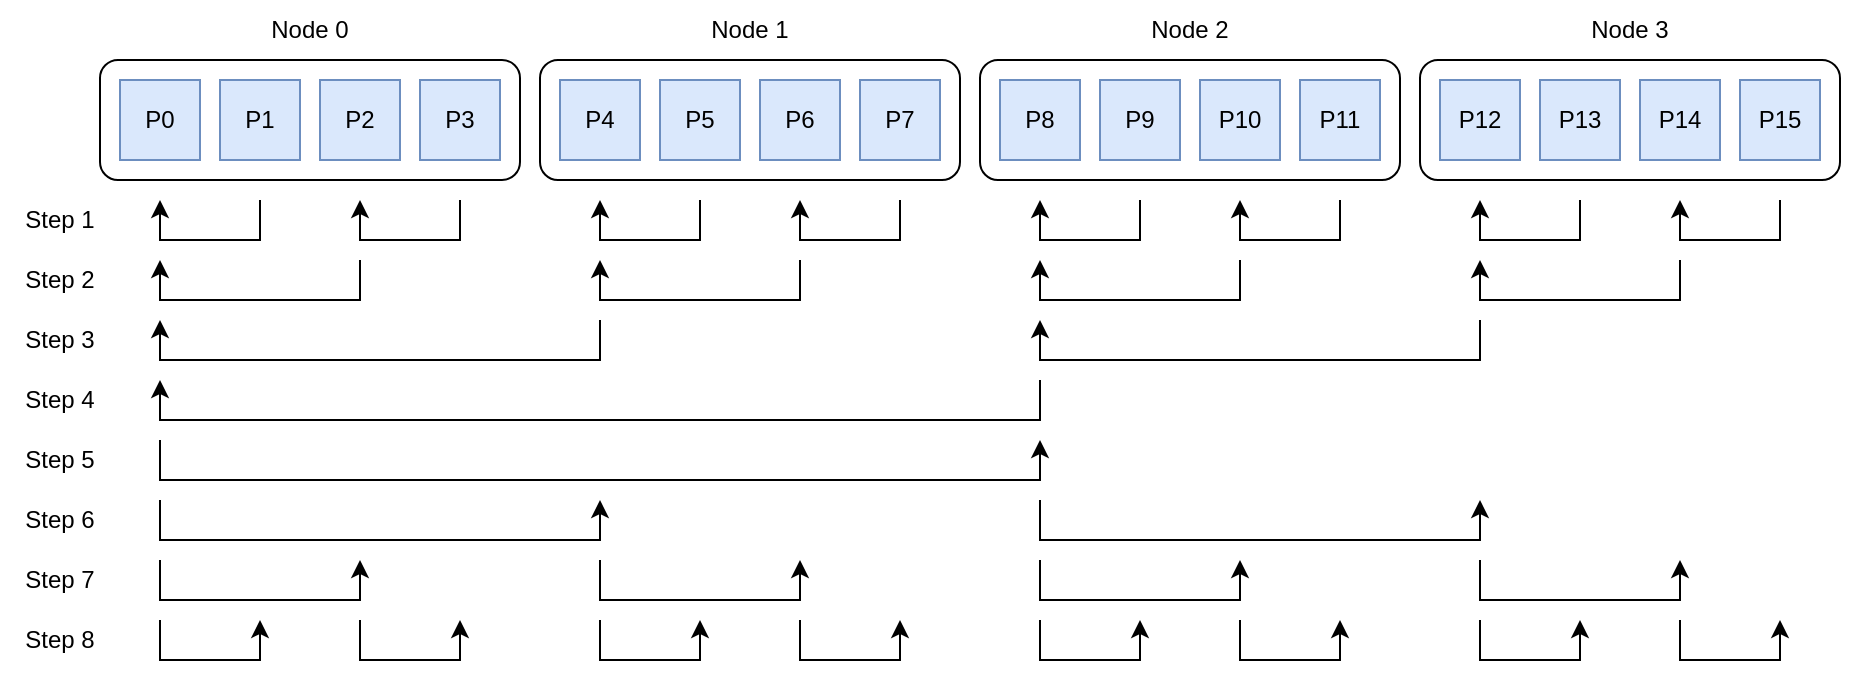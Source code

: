<mxfile version="16.1.2" type="device"><diagram id="hLQtz1ATKkVMvq6vqvcL" name="Page-1"><mxGraphModel dx="782" dy="579" grid="1" gridSize="10" guides="1" tooltips="1" connect="1" arrows="1" fold="1" page="1" pageScale="1" pageWidth="850" pageHeight="1100" math="0" shadow="0"><root><mxCell id="0"/><mxCell id="1" parent="0"/><mxCell id="Z9eOBr0asLG1P6KpHKeS-67" value="" style="rounded=1;whiteSpace=wrap;html=1;fillColor=none;strokeColor=none;" vertex="1" parent="1"><mxGeometry x="30" y="80" width="920" height="340" as="geometry"/></mxCell><mxCell id="Z9eOBr0asLG1P6KpHKeS-15" value="" style="rounded=1;whiteSpace=wrap;html=1;fillColor=none;" vertex="1" parent="1"><mxGeometry x="510" y="110" width="210" height="60" as="geometry"/></mxCell><mxCell id="Z9eOBr0asLG1P6KpHKeS-14" value="" style="rounded=1;whiteSpace=wrap;html=1;fillColor=none;" vertex="1" parent="1"><mxGeometry x="290" y="110" width="210" height="60" as="geometry"/></mxCell><mxCell id="Z9eOBr0asLG1P6KpHKeS-13" value="" style="rounded=1;whiteSpace=wrap;html=1;fillColor=none;" vertex="1" parent="1"><mxGeometry x="70" y="110" width="210" height="60" as="geometry"/></mxCell><mxCell id="Z9eOBr0asLG1P6KpHKeS-1" value="P0" style="rounded=0;whiteSpace=wrap;html=1;fillColor=#dae8fc;strokeColor=#6c8ebf;" vertex="1" parent="1"><mxGeometry x="80" y="120" width="40" height="40" as="geometry"/></mxCell><mxCell id="Z9eOBr0asLG1P6KpHKeS-2" value="P1" style="rounded=0;whiteSpace=wrap;html=1;fillColor=#dae8fc;strokeColor=#6c8ebf;" vertex="1" parent="1"><mxGeometry x="130" y="120" width="40" height="40" as="geometry"/></mxCell><mxCell id="Z9eOBr0asLG1P6KpHKeS-3" value="P2" style="rounded=0;whiteSpace=wrap;html=1;fillColor=#dae8fc;strokeColor=#6c8ebf;" vertex="1" parent="1"><mxGeometry x="180" y="120" width="40" height="40" as="geometry"/></mxCell><mxCell id="Z9eOBr0asLG1P6KpHKeS-4" value="P3" style="rounded=0;whiteSpace=wrap;html=1;fillColor=#dae8fc;strokeColor=#6c8ebf;" vertex="1" parent="1"><mxGeometry x="230" y="120" width="40" height="40" as="geometry"/></mxCell><mxCell id="Z9eOBr0asLG1P6KpHKeS-5" value="P4" style="rounded=0;whiteSpace=wrap;html=1;fillColor=#dae8fc;strokeColor=#6c8ebf;" vertex="1" parent="1"><mxGeometry x="300" y="120" width="40" height="40" as="geometry"/></mxCell><mxCell id="Z9eOBr0asLG1P6KpHKeS-6" value="P5" style="rounded=0;whiteSpace=wrap;html=1;fillColor=#dae8fc;strokeColor=#6c8ebf;" vertex="1" parent="1"><mxGeometry x="350" y="120" width="40" height="40" as="geometry"/></mxCell><mxCell id="Z9eOBr0asLG1P6KpHKeS-7" value="P6" style="rounded=0;whiteSpace=wrap;html=1;fillColor=#dae8fc;strokeColor=#6c8ebf;" vertex="1" parent="1"><mxGeometry x="400" y="120" width="40" height="40" as="geometry"/></mxCell><mxCell id="Z9eOBr0asLG1P6KpHKeS-8" value="P7" style="rounded=0;whiteSpace=wrap;html=1;fillColor=#dae8fc;strokeColor=#6c8ebf;" vertex="1" parent="1"><mxGeometry x="450" y="120" width="40" height="40" as="geometry"/></mxCell><mxCell id="Z9eOBr0asLG1P6KpHKeS-9" value="P8" style="rounded=0;whiteSpace=wrap;html=1;fillColor=#dae8fc;strokeColor=#6c8ebf;" vertex="1" parent="1"><mxGeometry x="520" y="120" width="40" height="40" as="geometry"/></mxCell><mxCell id="Z9eOBr0asLG1P6KpHKeS-10" value="P9" style="rounded=0;whiteSpace=wrap;html=1;fillColor=#dae8fc;strokeColor=#6c8ebf;" vertex="1" parent="1"><mxGeometry x="570" y="120" width="40" height="40" as="geometry"/></mxCell><mxCell id="Z9eOBr0asLG1P6KpHKeS-11" value="P10" style="rounded=0;whiteSpace=wrap;html=1;fillColor=#dae8fc;strokeColor=#6c8ebf;" vertex="1" parent="1"><mxGeometry x="620" y="120" width="40" height="40" as="geometry"/></mxCell><mxCell id="Z9eOBr0asLG1P6KpHKeS-12" value="P11" style="rounded=0;whiteSpace=wrap;html=1;fillColor=#dae8fc;strokeColor=#6c8ebf;" vertex="1" parent="1"><mxGeometry x="670" y="120" width="40" height="40" as="geometry"/></mxCell><mxCell id="Z9eOBr0asLG1P6KpHKeS-16" value="Node 0" style="text;html=1;strokeColor=none;fillColor=none;align=center;verticalAlign=middle;whiteSpace=wrap;rounded=0;" vertex="1" parent="1"><mxGeometry x="145" y="80" width="60" height="30" as="geometry"/></mxCell><mxCell id="Z9eOBr0asLG1P6KpHKeS-17" value="Node 1" style="text;html=1;strokeColor=none;fillColor=none;align=center;verticalAlign=middle;whiteSpace=wrap;rounded=0;" vertex="1" parent="1"><mxGeometry x="365" y="80" width="60" height="30" as="geometry"/></mxCell><mxCell id="Z9eOBr0asLG1P6KpHKeS-18" value="Node 2" style="text;html=1;strokeColor=none;fillColor=none;align=center;verticalAlign=middle;whiteSpace=wrap;rounded=0;" vertex="1" parent="1"><mxGeometry x="585" y="80" width="60" height="30" as="geometry"/></mxCell><mxCell id="Z9eOBr0asLG1P6KpHKeS-23" value="Step 1" style="text;html=1;strokeColor=none;fillColor=none;align=center;verticalAlign=middle;whiteSpace=wrap;rounded=0;" vertex="1" parent="1"><mxGeometry x="20" y="180" width="60" height="20" as="geometry"/></mxCell><mxCell id="Z9eOBr0asLG1P6KpHKeS-24" value="" style="endArrow=classic;html=1;rounded=0;" edge="1" parent="1"><mxGeometry width="50" height="50" relative="1" as="geometry"><mxPoint x="150" y="180" as="sourcePoint"/><mxPoint x="100" y="180" as="targetPoint"/><Array as="points"><mxPoint x="150" y="200"/><mxPoint x="100" y="200"/></Array></mxGeometry></mxCell><mxCell id="Z9eOBr0asLG1P6KpHKeS-25" value="" style="endArrow=classic;html=1;rounded=0;" edge="1" parent="1"><mxGeometry width="50" height="50" relative="1" as="geometry"><mxPoint x="250" y="180" as="sourcePoint"/><mxPoint x="200" y="180" as="targetPoint"/><Array as="points"><mxPoint x="250" y="200"/><mxPoint x="200" y="200"/></Array></mxGeometry></mxCell><mxCell id="Z9eOBr0asLG1P6KpHKeS-26" value="" style="endArrow=classic;html=1;rounded=0;" edge="1" parent="1"><mxGeometry width="50" height="50" relative="1" as="geometry"><mxPoint x="370" y="180" as="sourcePoint"/><mxPoint x="320" y="180" as="targetPoint"/><Array as="points"><mxPoint x="370" y="200"/><mxPoint x="320" y="200"/></Array></mxGeometry></mxCell><mxCell id="Z9eOBr0asLG1P6KpHKeS-27" value="" style="endArrow=classic;html=1;rounded=0;" edge="1" parent="1"><mxGeometry width="50" height="50" relative="1" as="geometry"><mxPoint x="470" y="180" as="sourcePoint"/><mxPoint x="420" y="180" as="targetPoint"/><Array as="points"><mxPoint x="470" y="200"/><mxPoint x="420" y="200"/></Array></mxGeometry></mxCell><mxCell id="Z9eOBr0asLG1P6KpHKeS-28" value="" style="endArrow=classic;html=1;rounded=0;" edge="1" parent="1"><mxGeometry width="50" height="50" relative="1" as="geometry"><mxPoint x="590" y="180" as="sourcePoint"/><mxPoint x="540" y="180" as="targetPoint"/><Array as="points"><mxPoint x="590" y="200"/><mxPoint x="540" y="200"/></Array></mxGeometry></mxCell><mxCell id="Z9eOBr0asLG1P6KpHKeS-29" value="" style="endArrow=classic;html=1;rounded=0;" edge="1" parent="1"><mxGeometry width="50" height="50" relative="1" as="geometry"><mxPoint x="690" y="180" as="sourcePoint"/><mxPoint x="640" y="180" as="targetPoint"/><Array as="points"><mxPoint x="690" y="200"/><mxPoint x="640" y="200"/></Array></mxGeometry></mxCell><mxCell id="Z9eOBr0asLG1P6KpHKeS-30" value="Step 2" style="text;html=1;strokeColor=none;fillColor=none;align=center;verticalAlign=middle;whiteSpace=wrap;rounded=0;" vertex="1" parent="1"><mxGeometry x="20" y="210" width="60" height="20" as="geometry"/></mxCell><mxCell id="Z9eOBr0asLG1P6KpHKeS-31" value="" style="endArrow=classic;html=1;rounded=0;" edge="1" parent="1"><mxGeometry width="50" height="50" relative="1" as="geometry"><mxPoint x="200" y="210" as="sourcePoint"/><mxPoint x="100" y="210" as="targetPoint"/><Array as="points"><mxPoint x="200" y="230"/><mxPoint x="100" y="230"/></Array></mxGeometry></mxCell><mxCell id="Z9eOBr0asLG1P6KpHKeS-32" value="" style="endArrow=classic;html=1;rounded=0;" edge="1" parent="1"><mxGeometry width="50" height="50" relative="1" as="geometry"><mxPoint x="420" y="210" as="sourcePoint"/><mxPoint x="320" y="210" as="targetPoint"/><Array as="points"><mxPoint x="420" y="230"/><mxPoint x="320" y="230"/></Array></mxGeometry></mxCell><mxCell id="Z9eOBr0asLG1P6KpHKeS-33" value="" style="endArrow=classic;html=1;rounded=0;" edge="1" parent="1"><mxGeometry width="50" height="50" relative="1" as="geometry"><mxPoint x="640" y="210" as="sourcePoint"/><mxPoint x="540" y="210" as="targetPoint"/><Array as="points"><mxPoint x="640" y="230"/><mxPoint x="540" y="230"/></Array></mxGeometry></mxCell><mxCell id="Z9eOBr0asLG1P6KpHKeS-34" value="Step 3" style="text;html=1;strokeColor=none;fillColor=none;align=center;verticalAlign=middle;whiteSpace=wrap;rounded=0;" vertex="1" parent="1"><mxGeometry x="20" y="240" width="60" height="20" as="geometry"/></mxCell><mxCell id="Z9eOBr0asLG1P6KpHKeS-35" value="" style="rounded=1;whiteSpace=wrap;html=1;fillColor=none;" vertex="1" parent="1"><mxGeometry x="730" y="110" width="210" height="60" as="geometry"/></mxCell><mxCell id="Z9eOBr0asLG1P6KpHKeS-36" value="P12" style="rounded=0;whiteSpace=wrap;html=1;fillColor=#dae8fc;strokeColor=#6c8ebf;" vertex="1" parent="1"><mxGeometry x="740" y="120" width="40" height="40" as="geometry"/></mxCell><mxCell id="Z9eOBr0asLG1P6KpHKeS-37" value="P13" style="rounded=0;whiteSpace=wrap;html=1;fillColor=#dae8fc;strokeColor=#6c8ebf;" vertex="1" parent="1"><mxGeometry x="790" y="120" width="40" height="40" as="geometry"/></mxCell><mxCell id="Z9eOBr0asLG1P6KpHKeS-38" value="P14" style="rounded=0;whiteSpace=wrap;html=1;fillColor=#dae8fc;strokeColor=#6c8ebf;" vertex="1" parent="1"><mxGeometry x="840" y="120" width="40" height="40" as="geometry"/></mxCell><mxCell id="Z9eOBr0asLG1P6KpHKeS-39" value="P15" style="rounded=0;whiteSpace=wrap;html=1;fillColor=#dae8fc;strokeColor=#6c8ebf;" vertex="1" parent="1"><mxGeometry x="890" y="120" width="40" height="40" as="geometry"/></mxCell><mxCell id="Z9eOBr0asLG1P6KpHKeS-40" value="Node 3" style="text;html=1;strokeColor=none;fillColor=none;align=center;verticalAlign=middle;whiteSpace=wrap;rounded=0;" vertex="1" parent="1"><mxGeometry x="805" y="80" width="60" height="30" as="geometry"/></mxCell><mxCell id="Z9eOBr0asLG1P6KpHKeS-41" value="" style="endArrow=classic;html=1;rounded=0;" edge="1" parent="1"><mxGeometry width="50" height="50" relative="1" as="geometry"><mxPoint x="810" y="180" as="sourcePoint"/><mxPoint x="760" y="180" as="targetPoint"/><Array as="points"><mxPoint x="810" y="200"/><mxPoint x="760" y="200"/></Array></mxGeometry></mxCell><mxCell id="Z9eOBr0asLG1P6KpHKeS-42" value="" style="endArrow=classic;html=1;rounded=0;" edge="1" parent="1"><mxGeometry width="50" height="50" relative="1" as="geometry"><mxPoint x="910" y="180" as="sourcePoint"/><mxPoint x="860" y="180" as="targetPoint"/><Array as="points"><mxPoint x="910" y="200"/><mxPoint x="860" y="200"/></Array></mxGeometry></mxCell><mxCell id="Z9eOBr0asLG1P6KpHKeS-43" value="" style="endArrow=classic;html=1;rounded=0;" edge="1" parent="1"><mxGeometry width="50" height="50" relative="1" as="geometry"><mxPoint x="860" y="210" as="sourcePoint"/><mxPoint x="760" y="210" as="targetPoint"/><Array as="points"><mxPoint x="860" y="230"/><mxPoint x="760" y="230"/></Array></mxGeometry></mxCell><mxCell id="Z9eOBr0asLG1P6KpHKeS-44" value="" style="endArrow=classic;html=1;rounded=0;" edge="1" parent="1"><mxGeometry width="50" height="50" relative="1" as="geometry"><mxPoint x="320" y="240" as="sourcePoint"/><mxPoint x="100" y="240" as="targetPoint"/><Array as="points"><mxPoint x="320" y="260"/><mxPoint x="100" y="260"/></Array></mxGeometry></mxCell><mxCell id="Z9eOBr0asLG1P6KpHKeS-45" value="" style="endArrow=classic;html=1;rounded=0;" edge="1" parent="1"><mxGeometry width="50" height="50" relative="1" as="geometry"><mxPoint x="760" y="240" as="sourcePoint"/><mxPoint x="540" y="240" as="targetPoint"/><Array as="points"><mxPoint x="760" y="260"/><mxPoint x="540" y="260"/></Array></mxGeometry></mxCell><mxCell id="Z9eOBr0asLG1P6KpHKeS-46" value="Step 4" style="text;html=1;strokeColor=none;fillColor=none;align=center;verticalAlign=middle;whiteSpace=wrap;rounded=0;" vertex="1" parent="1"><mxGeometry x="20" y="270" width="60" height="20" as="geometry"/></mxCell><mxCell id="Z9eOBr0asLG1P6KpHKeS-47" value="" style="endArrow=classic;html=1;rounded=0;" edge="1" parent="1"><mxGeometry width="50" height="50" relative="1" as="geometry"><mxPoint x="540" y="270" as="sourcePoint"/><mxPoint x="100" y="270" as="targetPoint"/><Array as="points"><mxPoint x="540" y="290"/><mxPoint x="100" y="290"/></Array></mxGeometry></mxCell><mxCell id="Z9eOBr0asLG1P6KpHKeS-48" value="Step 5" style="text;html=1;strokeColor=none;fillColor=none;align=center;verticalAlign=middle;whiteSpace=wrap;rounded=0;" vertex="1" parent="1"><mxGeometry x="20" y="300" width="60" height="20" as="geometry"/></mxCell><mxCell id="Z9eOBr0asLG1P6KpHKeS-49" value="Step 6" style="text;html=1;strokeColor=none;fillColor=none;align=center;verticalAlign=middle;whiteSpace=wrap;rounded=0;" vertex="1" parent="1"><mxGeometry x="20" y="330" width="60" height="20" as="geometry"/></mxCell><mxCell id="Z9eOBr0asLG1P6KpHKeS-50" value="Step 7" style="text;html=1;strokeColor=none;fillColor=none;align=center;verticalAlign=middle;whiteSpace=wrap;rounded=0;" vertex="1" parent="1"><mxGeometry x="20" y="360" width="60" height="20" as="geometry"/></mxCell><mxCell id="Z9eOBr0asLG1P6KpHKeS-51" value="Step 8" style="text;html=1;strokeColor=none;fillColor=none;align=center;verticalAlign=middle;whiteSpace=wrap;rounded=0;" vertex="1" parent="1"><mxGeometry x="20" y="390" width="60" height="20" as="geometry"/></mxCell><mxCell id="Z9eOBr0asLG1P6KpHKeS-52" value="" style="endArrow=none;html=1;rounded=0;startArrow=classic;startFill=1;endFill=0;" edge="1" parent="1"><mxGeometry width="50" height="50" relative="1" as="geometry"><mxPoint x="540" y="300" as="sourcePoint"/><mxPoint x="100" y="300" as="targetPoint"/><Array as="points"><mxPoint x="540" y="320"/><mxPoint x="100" y="320"/></Array></mxGeometry></mxCell><mxCell id="Z9eOBr0asLG1P6KpHKeS-53" value="" style="endArrow=none;html=1;rounded=0;endFill=0;startArrow=classic;startFill=1;" edge="1" parent="1"><mxGeometry width="50" height="50" relative="1" as="geometry"><mxPoint x="320" y="330" as="sourcePoint"/><mxPoint x="100" y="330" as="targetPoint"/><Array as="points"><mxPoint x="320" y="350"/><mxPoint x="100" y="350"/></Array></mxGeometry></mxCell><mxCell id="Z9eOBr0asLG1P6KpHKeS-54" value="" style="endArrow=none;html=1;rounded=0;endFill=0;startArrow=classic;startFill=1;" edge="1" parent="1"><mxGeometry width="50" height="50" relative="1" as="geometry"><mxPoint x="760" y="330" as="sourcePoint"/><mxPoint x="540" y="330" as="targetPoint"/><Array as="points"><mxPoint x="760" y="350"/><mxPoint x="540" y="350"/></Array></mxGeometry></mxCell><mxCell id="Z9eOBr0asLG1P6KpHKeS-55" value="" style="endArrow=none;html=1;rounded=0;startArrow=classic;startFill=1;endFill=0;" edge="1" parent="1"><mxGeometry width="50" height="50" relative="1" as="geometry"><mxPoint x="200" y="360" as="sourcePoint"/><mxPoint x="100" y="360" as="targetPoint"/><Array as="points"><mxPoint x="200" y="380"/><mxPoint x="100" y="380"/></Array></mxGeometry></mxCell><mxCell id="Z9eOBr0asLG1P6KpHKeS-56" value="" style="endArrow=none;html=1;rounded=0;startArrow=classic;startFill=1;endFill=0;" edge="1" parent="1"><mxGeometry width="50" height="50" relative="1" as="geometry"><mxPoint x="420" y="360" as="sourcePoint"/><mxPoint x="320" y="360" as="targetPoint"/><Array as="points"><mxPoint x="420" y="380"/><mxPoint x="320" y="380"/></Array></mxGeometry></mxCell><mxCell id="Z9eOBr0asLG1P6KpHKeS-57" value="" style="endArrow=none;html=1;rounded=0;startArrow=classic;startFill=1;endFill=0;" edge="1" parent="1"><mxGeometry width="50" height="50" relative="1" as="geometry"><mxPoint x="640" y="360" as="sourcePoint"/><mxPoint x="540" y="360" as="targetPoint"/><Array as="points"><mxPoint x="640" y="380"/><mxPoint x="540" y="380"/></Array></mxGeometry></mxCell><mxCell id="Z9eOBr0asLG1P6KpHKeS-58" value="" style="endArrow=none;html=1;rounded=0;startArrow=classic;startFill=1;endFill=0;" edge="1" parent="1"><mxGeometry width="50" height="50" relative="1" as="geometry"><mxPoint x="860" y="360" as="sourcePoint"/><mxPoint x="760" y="360" as="targetPoint"/><Array as="points"><mxPoint x="860" y="380"/><mxPoint x="760" y="380"/></Array></mxGeometry></mxCell><mxCell id="Z9eOBr0asLG1P6KpHKeS-59" value="" style="endArrow=none;html=1;rounded=0;startArrow=classic;startFill=1;endFill=0;" edge="1" parent="1"><mxGeometry width="50" height="50" relative="1" as="geometry"><mxPoint x="910" y="390" as="sourcePoint"/><mxPoint x="860" y="390" as="targetPoint"/><Array as="points"><mxPoint x="910" y="410"/><mxPoint x="860" y="410"/></Array></mxGeometry></mxCell><mxCell id="Z9eOBr0asLG1P6KpHKeS-60" value="" style="endArrow=none;html=1;rounded=0;startArrow=classic;startFill=1;endFill=0;" edge="1" parent="1"><mxGeometry width="50" height="50" relative="1" as="geometry"><mxPoint x="810" y="390" as="sourcePoint"/><mxPoint x="760" y="390" as="targetPoint"/><Array as="points"><mxPoint x="810" y="410"/><mxPoint x="760" y="410"/></Array></mxGeometry></mxCell><mxCell id="Z9eOBr0asLG1P6KpHKeS-61" value="" style="endArrow=none;html=1;rounded=0;startArrow=classic;startFill=1;endFill=0;" edge="1" parent="1"><mxGeometry width="50" height="50" relative="1" as="geometry"><mxPoint x="590" y="390" as="sourcePoint"/><mxPoint x="540" y="390" as="targetPoint"/><Array as="points"><mxPoint x="590" y="410"/><mxPoint x="540" y="410"/></Array></mxGeometry></mxCell><mxCell id="Z9eOBr0asLG1P6KpHKeS-62" value="" style="endArrow=none;html=1;rounded=0;startArrow=classic;startFill=1;endFill=0;" edge="1" parent="1"><mxGeometry width="50" height="50" relative="1" as="geometry"><mxPoint x="690" y="390" as="sourcePoint"/><mxPoint x="640" y="390" as="targetPoint"/><Array as="points"><mxPoint x="690" y="410"/><mxPoint x="640" y="410"/></Array></mxGeometry></mxCell><mxCell id="Z9eOBr0asLG1P6KpHKeS-63" value="" style="endArrow=none;html=1;rounded=0;startArrow=classic;startFill=1;endFill=0;" edge="1" parent="1"><mxGeometry width="50" height="50" relative="1" as="geometry"><mxPoint x="370" y="390" as="sourcePoint"/><mxPoint x="320" y="390" as="targetPoint"/><Array as="points"><mxPoint x="370" y="410"/><mxPoint x="320" y="410"/></Array></mxGeometry></mxCell><mxCell id="Z9eOBr0asLG1P6KpHKeS-64" value="" style="endArrow=none;html=1;rounded=0;startArrow=classic;startFill=1;endFill=0;" edge="1" parent="1"><mxGeometry width="50" height="50" relative="1" as="geometry"><mxPoint x="470" y="390" as="sourcePoint"/><mxPoint x="420" y="390" as="targetPoint"/><Array as="points"><mxPoint x="470" y="410"/><mxPoint x="420" y="410"/></Array></mxGeometry></mxCell><mxCell id="Z9eOBr0asLG1P6KpHKeS-65" value="" style="endArrow=none;html=1;rounded=0;startArrow=classic;startFill=1;endFill=0;" edge="1" parent="1"><mxGeometry width="50" height="50" relative="1" as="geometry"><mxPoint x="150" y="390" as="sourcePoint"/><mxPoint x="100" y="390" as="targetPoint"/><Array as="points"><mxPoint x="150" y="410"/><mxPoint x="100" y="410"/></Array></mxGeometry></mxCell><mxCell id="Z9eOBr0asLG1P6KpHKeS-66" value="" style="endArrow=none;html=1;rounded=0;startArrow=classic;startFill=1;endFill=0;" edge="1" parent="1"><mxGeometry width="50" height="50" relative="1" as="geometry"><mxPoint x="250" y="390" as="sourcePoint"/><mxPoint x="200" y="390" as="targetPoint"/><Array as="points"><mxPoint x="250" y="410"/><mxPoint x="200" y="410"/></Array></mxGeometry></mxCell></root></mxGraphModel></diagram></mxfile>